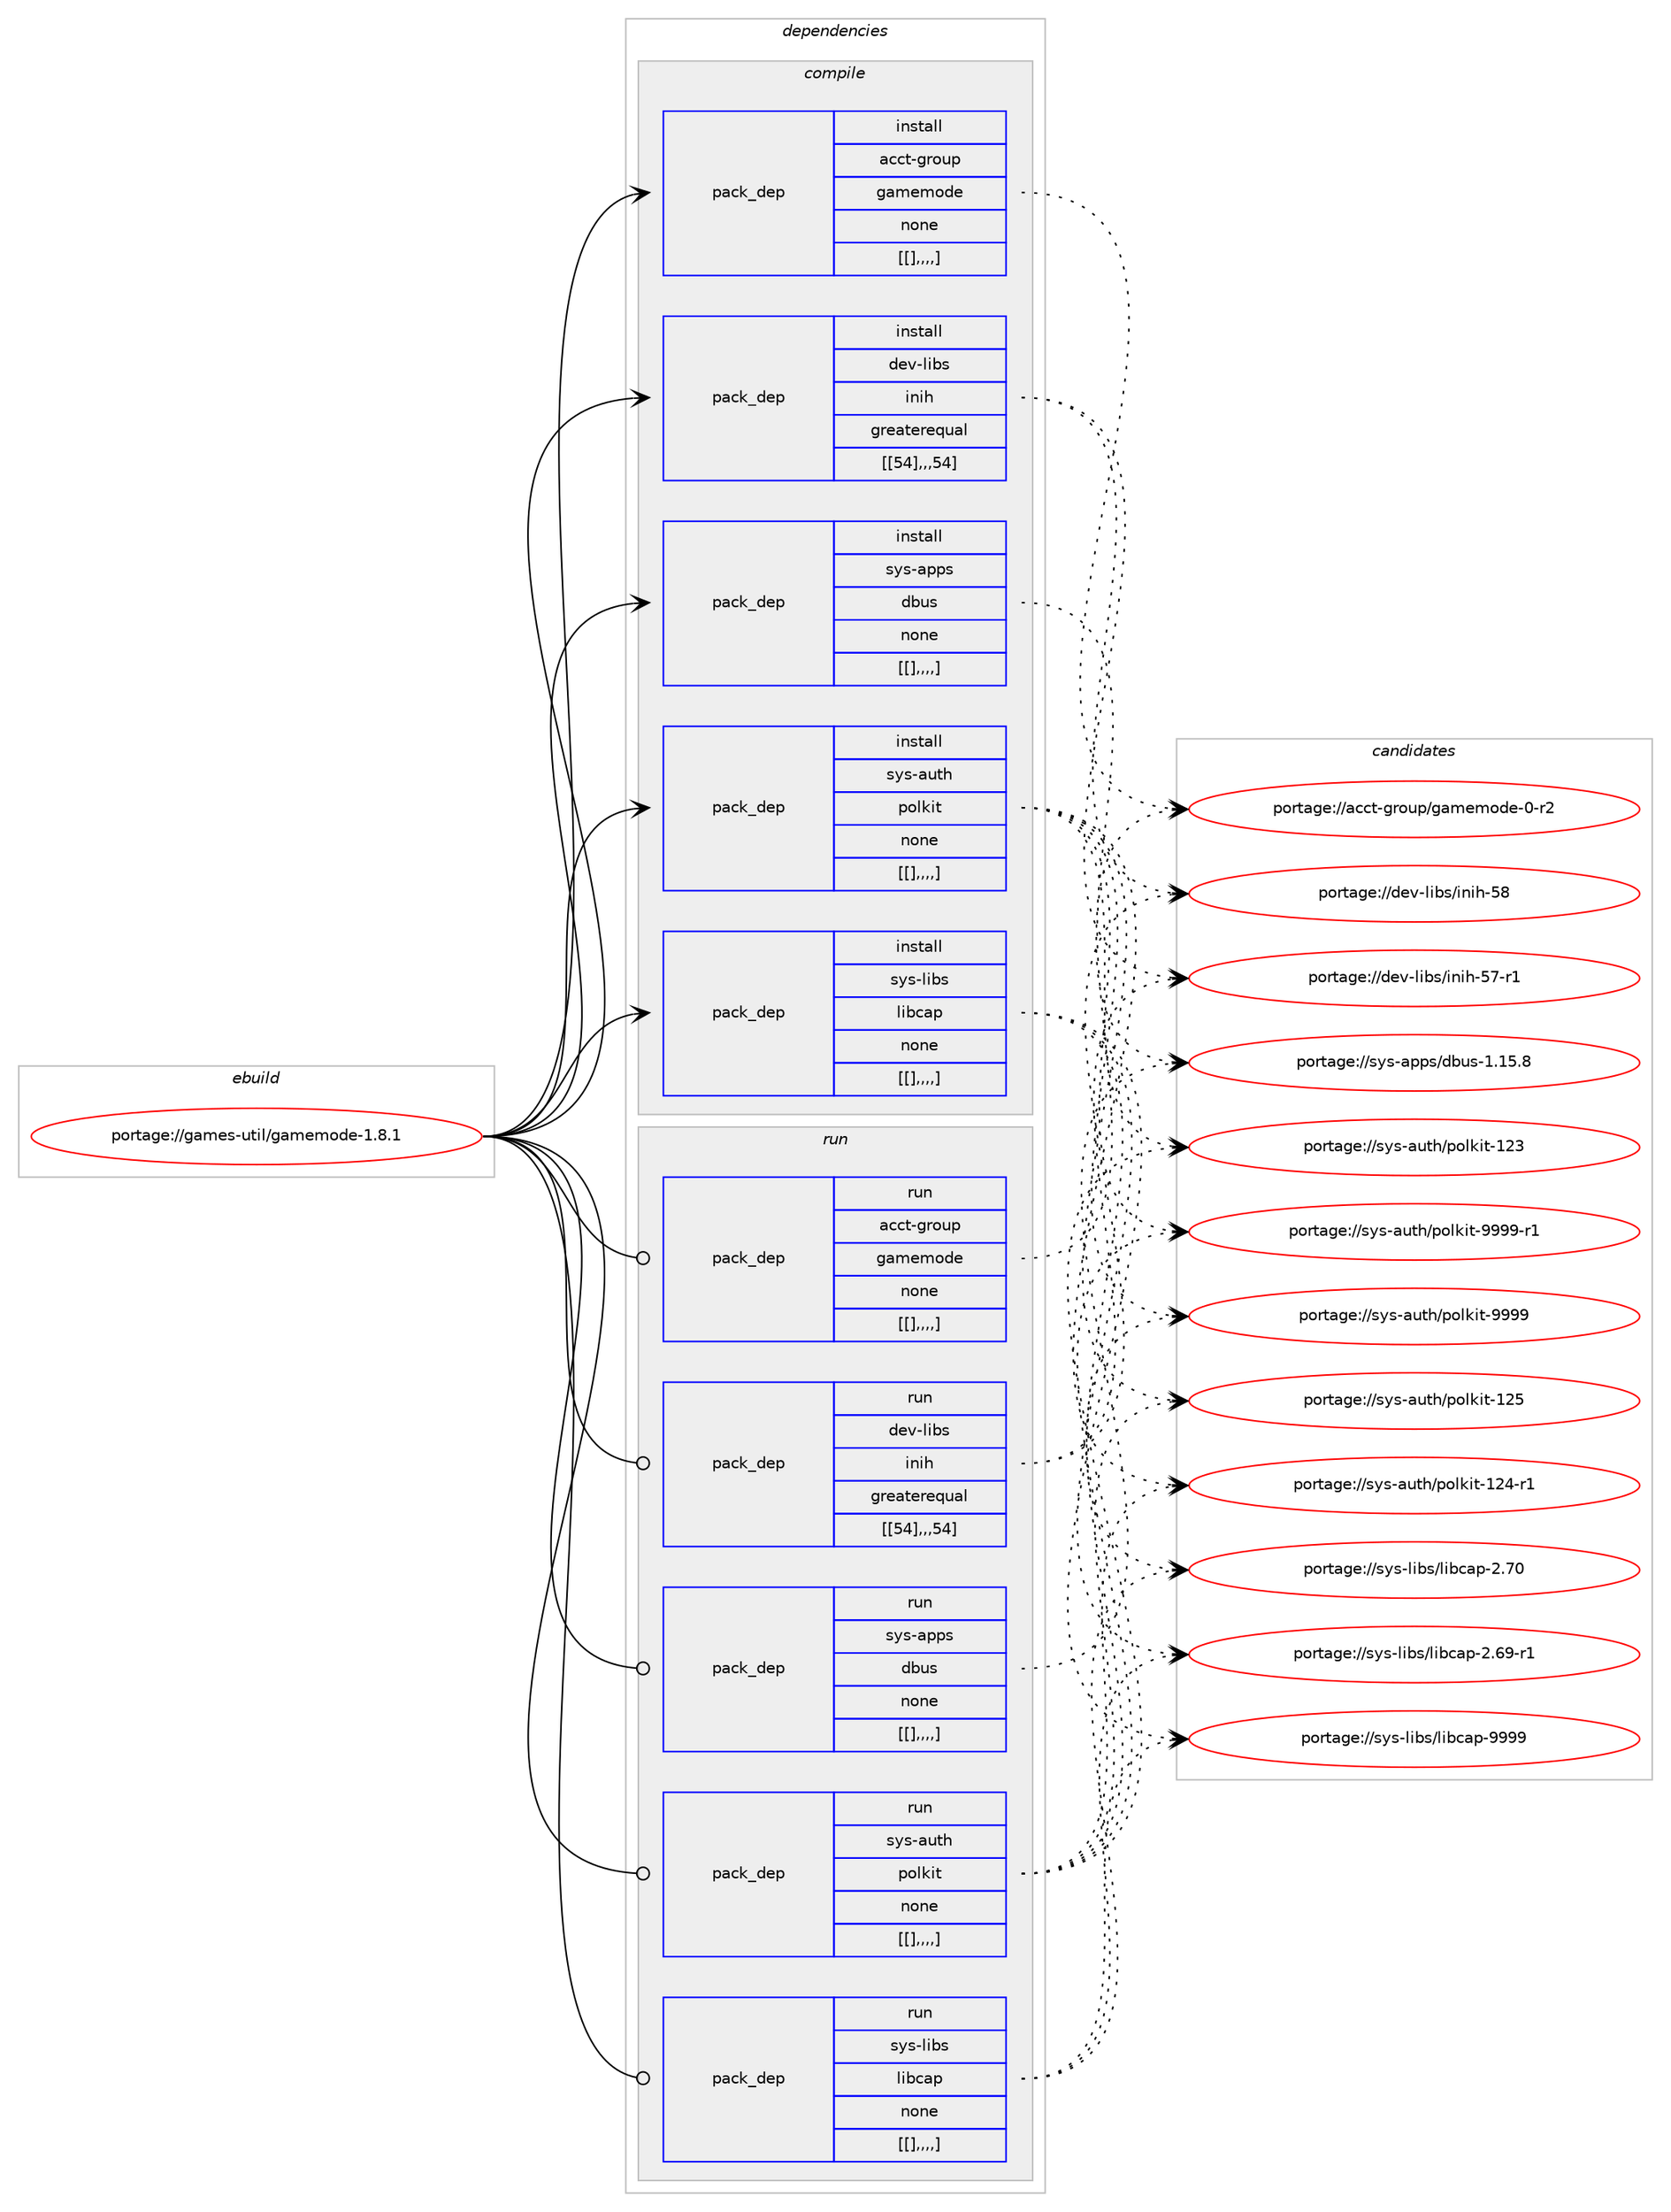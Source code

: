 digraph prolog {

# *************
# Graph options
# *************

newrank=true;
concentrate=true;
compound=true;
graph [rankdir=LR,fontname=Helvetica,fontsize=10,ranksep=1.5];#, ranksep=2.5, nodesep=0.2];
edge  [arrowhead=vee];
node  [fontname=Helvetica,fontsize=10];

# **********
# The ebuild
# **********

subgraph cluster_leftcol {
color=gray;
label=<<i>ebuild</i>>;
id [label="portage://games-util/gamemode-1.8.1", color=red, width=4, href="../games-util/gamemode-1.8.1.svg"];
}

# ****************
# The dependencies
# ****************

subgraph cluster_midcol {
color=gray;
label=<<i>dependencies</i>>;
subgraph cluster_compile {
fillcolor="#eeeeee";
style=filled;
label=<<i>compile</i>>;
subgraph pack171050 {
dependency239356 [label=<<TABLE BORDER="0" CELLBORDER="1" CELLSPACING="0" CELLPADDING="4" WIDTH="220"><TR><TD ROWSPAN="6" CELLPADDING="30">pack_dep</TD></TR><TR><TD WIDTH="110">install</TD></TR><TR><TD>acct-group</TD></TR><TR><TD>gamemode</TD></TR><TR><TD>none</TD></TR><TR><TD>[[],,,,]</TD></TR></TABLE>>, shape=none, color=blue];
}
id:e -> dependency239356:w [weight=20,style="solid",arrowhead="vee"];
subgraph pack171051 {
dependency239357 [label=<<TABLE BORDER="0" CELLBORDER="1" CELLSPACING="0" CELLPADDING="4" WIDTH="220"><TR><TD ROWSPAN="6" CELLPADDING="30">pack_dep</TD></TR><TR><TD WIDTH="110">install</TD></TR><TR><TD>dev-libs</TD></TR><TR><TD>inih</TD></TR><TR><TD>greaterequal</TD></TR><TR><TD>[[54],,,54]</TD></TR></TABLE>>, shape=none, color=blue];
}
id:e -> dependency239357:w [weight=20,style="solid",arrowhead="vee"];
subgraph pack171052 {
dependency239358 [label=<<TABLE BORDER="0" CELLBORDER="1" CELLSPACING="0" CELLPADDING="4" WIDTH="220"><TR><TD ROWSPAN="6" CELLPADDING="30">pack_dep</TD></TR><TR><TD WIDTH="110">install</TD></TR><TR><TD>sys-apps</TD></TR><TR><TD>dbus</TD></TR><TR><TD>none</TD></TR><TR><TD>[[],,,,]</TD></TR></TABLE>>, shape=none, color=blue];
}
id:e -> dependency239358:w [weight=20,style="solid",arrowhead="vee"];
subgraph pack171053 {
dependency239359 [label=<<TABLE BORDER="0" CELLBORDER="1" CELLSPACING="0" CELLPADDING="4" WIDTH="220"><TR><TD ROWSPAN="6" CELLPADDING="30">pack_dep</TD></TR><TR><TD WIDTH="110">install</TD></TR><TR><TD>sys-auth</TD></TR><TR><TD>polkit</TD></TR><TR><TD>none</TD></TR><TR><TD>[[],,,,]</TD></TR></TABLE>>, shape=none, color=blue];
}
id:e -> dependency239359:w [weight=20,style="solid",arrowhead="vee"];
subgraph pack171054 {
dependency239360 [label=<<TABLE BORDER="0" CELLBORDER="1" CELLSPACING="0" CELLPADDING="4" WIDTH="220"><TR><TD ROWSPAN="6" CELLPADDING="30">pack_dep</TD></TR><TR><TD WIDTH="110">install</TD></TR><TR><TD>sys-libs</TD></TR><TR><TD>libcap</TD></TR><TR><TD>none</TD></TR><TR><TD>[[],,,,]</TD></TR></TABLE>>, shape=none, color=blue];
}
id:e -> dependency239360:w [weight=20,style="solid",arrowhead="vee"];
}
subgraph cluster_compileandrun {
fillcolor="#eeeeee";
style=filled;
label=<<i>compile and run</i>>;
}
subgraph cluster_run {
fillcolor="#eeeeee";
style=filled;
label=<<i>run</i>>;
subgraph pack171055 {
dependency239361 [label=<<TABLE BORDER="0" CELLBORDER="1" CELLSPACING="0" CELLPADDING="4" WIDTH="220"><TR><TD ROWSPAN="6" CELLPADDING="30">pack_dep</TD></TR><TR><TD WIDTH="110">run</TD></TR><TR><TD>acct-group</TD></TR><TR><TD>gamemode</TD></TR><TR><TD>none</TD></TR><TR><TD>[[],,,,]</TD></TR></TABLE>>, shape=none, color=blue];
}
id:e -> dependency239361:w [weight=20,style="solid",arrowhead="odot"];
subgraph pack171056 {
dependency239362 [label=<<TABLE BORDER="0" CELLBORDER="1" CELLSPACING="0" CELLPADDING="4" WIDTH="220"><TR><TD ROWSPAN="6" CELLPADDING="30">pack_dep</TD></TR><TR><TD WIDTH="110">run</TD></TR><TR><TD>dev-libs</TD></TR><TR><TD>inih</TD></TR><TR><TD>greaterequal</TD></TR><TR><TD>[[54],,,54]</TD></TR></TABLE>>, shape=none, color=blue];
}
id:e -> dependency239362:w [weight=20,style="solid",arrowhead="odot"];
subgraph pack171057 {
dependency239363 [label=<<TABLE BORDER="0" CELLBORDER="1" CELLSPACING="0" CELLPADDING="4" WIDTH="220"><TR><TD ROWSPAN="6" CELLPADDING="30">pack_dep</TD></TR><TR><TD WIDTH="110">run</TD></TR><TR><TD>sys-apps</TD></TR><TR><TD>dbus</TD></TR><TR><TD>none</TD></TR><TR><TD>[[],,,,]</TD></TR></TABLE>>, shape=none, color=blue];
}
id:e -> dependency239363:w [weight=20,style="solid",arrowhead="odot"];
subgraph pack171058 {
dependency239364 [label=<<TABLE BORDER="0" CELLBORDER="1" CELLSPACING="0" CELLPADDING="4" WIDTH="220"><TR><TD ROWSPAN="6" CELLPADDING="30">pack_dep</TD></TR><TR><TD WIDTH="110">run</TD></TR><TR><TD>sys-auth</TD></TR><TR><TD>polkit</TD></TR><TR><TD>none</TD></TR><TR><TD>[[],,,,]</TD></TR></TABLE>>, shape=none, color=blue];
}
id:e -> dependency239364:w [weight=20,style="solid",arrowhead="odot"];
subgraph pack171059 {
dependency239365 [label=<<TABLE BORDER="0" CELLBORDER="1" CELLSPACING="0" CELLPADDING="4" WIDTH="220"><TR><TD ROWSPAN="6" CELLPADDING="30">pack_dep</TD></TR><TR><TD WIDTH="110">run</TD></TR><TR><TD>sys-libs</TD></TR><TR><TD>libcap</TD></TR><TR><TD>none</TD></TR><TR><TD>[[],,,,]</TD></TR></TABLE>>, shape=none, color=blue];
}
id:e -> dependency239365:w [weight=20,style="solid",arrowhead="odot"];
}
}

# **************
# The candidates
# **************

subgraph cluster_choices {
rank=same;
color=gray;
label=<<i>candidates</i>>;

subgraph choice171050 {
color=black;
nodesep=1;
choice97999911645103114111117112471039710910110911110010145484511450 [label="portage://acct-group/gamemode-0-r2", color=red, width=4,href="../acct-group/gamemode-0-r2.svg"];
dependency239356:e -> choice97999911645103114111117112471039710910110911110010145484511450:w [style=dotted,weight="100"];
}
subgraph choice171051 {
color=black;
nodesep=1;
choice100101118451081059811547105110105104455356 [label="portage://dev-libs/inih-58", color=red, width=4,href="../dev-libs/inih-58.svg"];
choice1001011184510810598115471051101051044553554511449 [label="portage://dev-libs/inih-57-r1", color=red, width=4,href="../dev-libs/inih-57-r1.svg"];
dependency239357:e -> choice100101118451081059811547105110105104455356:w [style=dotted,weight="100"];
dependency239357:e -> choice1001011184510810598115471051101051044553554511449:w [style=dotted,weight="100"];
}
subgraph choice171052 {
color=black;
nodesep=1;
choice1151211154597112112115471009811711545494649534656 [label="portage://sys-apps/dbus-1.15.8", color=red, width=4,href="../sys-apps/dbus-1.15.8.svg"];
dependency239358:e -> choice1151211154597112112115471009811711545494649534656:w [style=dotted,weight="100"];
}
subgraph choice171053 {
color=black;
nodesep=1;
choice11512111545971171161044711211110810710511645575757574511449 [label="portage://sys-auth/polkit-9999-r1", color=red, width=4,href="../sys-auth/polkit-9999-r1.svg"];
choice1151211154597117116104471121111081071051164557575757 [label="portage://sys-auth/polkit-9999", color=red, width=4,href="../sys-auth/polkit-9999.svg"];
choice11512111545971171161044711211110810710511645495053 [label="portage://sys-auth/polkit-125", color=red, width=4,href="../sys-auth/polkit-125.svg"];
choice115121115459711711610447112111108107105116454950524511449 [label="portage://sys-auth/polkit-124-r1", color=red, width=4,href="../sys-auth/polkit-124-r1.svg"];
choice11512111545971171161044711211110810710511645495051 [label="portage://sys-auth/polkit-123", color=red, width=4,href="../sys-auth/polkit-123.svg"];
dependency239359:e -> choice11512111545971171161044711211110810710511645575757574511449:w [style=dotted,weight="100"];
dependency239359:e -> choice1151211154597117116104471121111081071051164557575757:w [style=dotted,weight="100"];
dependency239359:e -> choice11512111545971171161044711211110810710511645495053:w [style=dotted,weight="100"];
dependency239359:e -> choice115121115459711711610447112111108107105116454950524511449:w [style=dotted,weight="100"];
dependency239359:e -> choice11512111545971171161044711211110810710511645495051:w [style=dotted,weight="100"];
}
subgraph choice171054 {
color=black;
nodesep=1;
choice1151211154510810598115471081059899971124557575757 [label="portage://sys-libs/libcap-9999", color=red, width=4,href="../sys-libs/libcap-9999.svg"];
choice1151211154510810598115471081059899971124550465548 [label="portage://sys-libs/libcap-2.70", color=red, width=4,href="../sys-libs/libcap-2.70.svg"];
choice11512111545108105981154710810598999711245504654574511449 [label="portage://sys-libs/libcap-2.69-r1", color=red, width=4,href="../sys-libs/libcap-2.69-r1.svg"];
dependency239360:e -> choice1151211154510810598115471081059899971124557575757:w [style=dotted,weight="100"];
dependency239360:e -> choice1151211154510810598115471081059899971124550465548:w [style=dotted,weight="100"];
dependency239360:e -> choice11512111545108105981154710810598999711245504654574511449:w [style=dotted,weight="100"];
}
subgraph choice171055 {
color=black;
nodesep=1;
choice97999911645103114111117112471039710910110911110010145484511450 [label="portage://acct-group/gamemode-0-r2", color=red, width=4,href="../acct-group/gamemode-0-r2.svg"];
dependency239361:e -> choice97999911645103114111117112471039710910110911110010145484511450:w [style=dotted,weight="100"];
}
subgraph choice171056 {
color=black;
nodesep=1;
choice100101118451081059811547105110105104455356 [label="portage://dev-libs/inih-58", color=red, width=4,href="../dev-libs/inih-58.svg"];
choice1001011184510810598115471051101051044553554511449 [label="portage://dev-libs/inih-57-r1", color=red, width=4,href="../dev-libs/inih-57-r1.svg"];
dependency239362:e -> choice100101118451081059811547105110105104455356:w [style=dotted,weight="100"];
dependency239362:e -> choice1001011184510810598115471051101051044553554511449:w [style=dotted,weight="100"];
}
subgraph choice171057 {
color=black;
nodesep=1;
choice1151211154597112112115471009811711545494649534656 [label="portage://sys-apps/dbus-1.15.8", color=red, width=4,href="../sys-apps/dbus-1.15.8.svg"];
dependency239363:e -> choice1151211154597112112115471009811711545494649534656:w [style=dotted,weight="100"];
}
subgraph choice171058 {
color=black;
nodesep=1;
choice11512111545971171161044711211110810710511645575757574511449 [label="portage://sys-auth/polkit-9999-r1", color=red, width=4,href="../sys-auth/polkit-9999-r1.svg"];
choice1151211154597117116104471121111081071051164557575757 [label="portage://sys-auth/polkit-9999", color=red, width=4,href="../sys-auth/polkit-9999.svg"];
choice11512111545971171161044711211110810710511645495053 [label="portage://sys-auth/polkit-125", color=red, width=4,href="../sys-auth/polkit-125.svg"];
choice115121115459711711610447112111108107105116454950524511449 [label="portage://sys-auth/polkit-124-r1", color=red, width=4,href="../sys-auth/polkit-124-r1.svg"];
choice11512111545971171161044711211110810710511645495051 [label="portage://sys-auth/polkit-123", color=red, width=4,href="../sys-auth/polkit-123.svg"];
dependency239364:e -> choice11512111545971171161044711211110810710511645575757574511449:w [style=dotted,weight="100"];
dependency239364:e -> choice1151211154597117116104471121111081071051164557575757:w [style=dotted,weight="100"];
dependency239364:e -> choice11512111545971171161044711211110810710511645495053:w [style=dotted,weight="100"];
dependency239364:e -> choice115121115459711711610447112111108107105116454950524511449:w [style=dotted,weight="100"];
dependency239364:e -> choice11512111545971171161044711211110810710511645495051:w [style=dotted,weight="100"];
}
subgraph choice171059 {
color=black;
nodesep=1;
choice1151211154510810598115471081059899971124557575757 [label="portage://sys-libs/libcap-9999", color=red, width=4,href="../sys-libs/libcap-9999.svg"];
choice1151211154510810598115471081059899971124550465548 [label="portage://sys-libs/libcap-2.70", color=red, width=4,href="../sys-libs/libcap-2.70.svg"];
choice11512111545108105981154710810598999711245504654574511449 [label="portage://sys-libs/libcap-2.69-r1", color=red, width=4,href="../sys-libs/libcap-2.69-r1.svg"];
dependency239365:e -> choice1151211154510810598115471081059899971124557575757:w [style=dotted,weight="100"];
dependency239365:e -> choice1151211154510810598115471081059899971124550465548:w [style=dotted,weight="100"];
dependency239365:e -> choice11512111545108105981154710810598999711245504654574511449:w [style=dotted,weight="100"];
}
}

}
